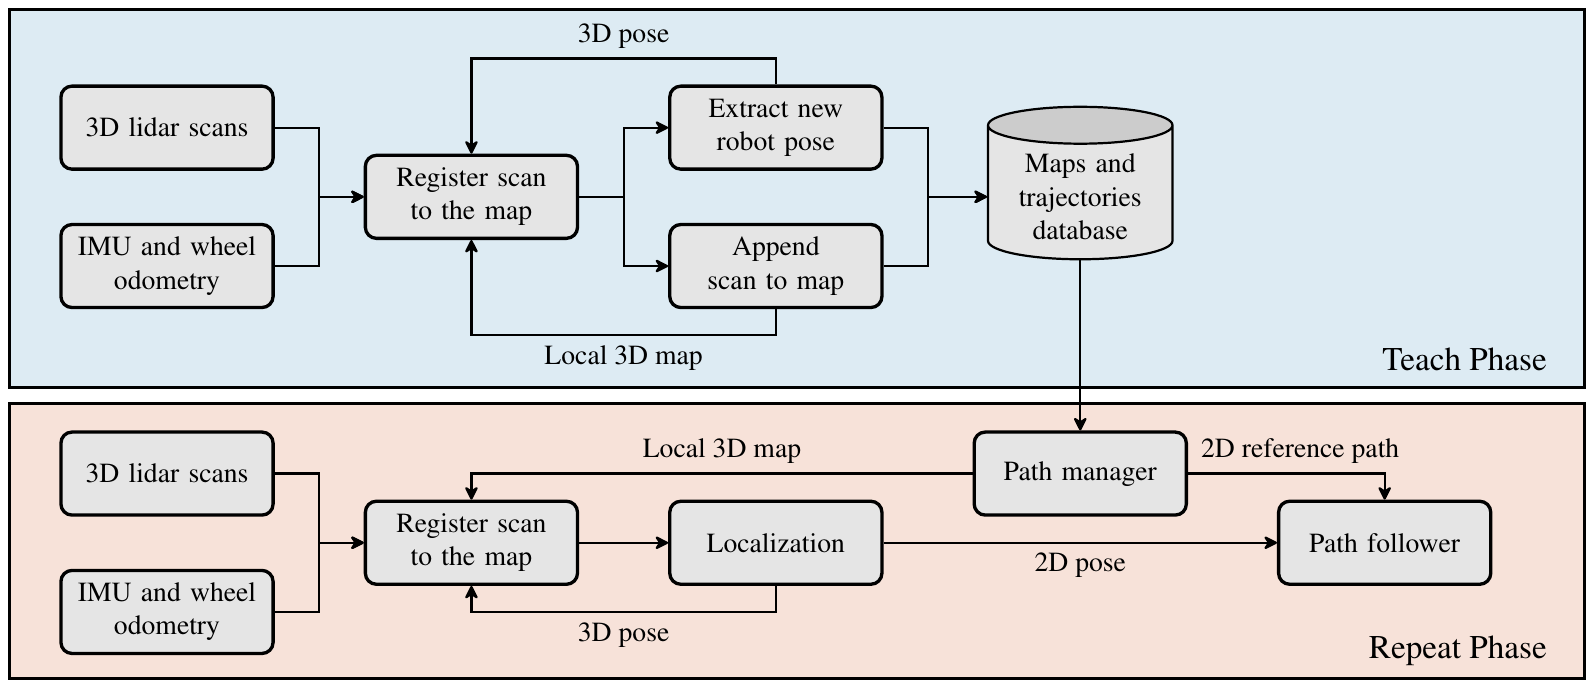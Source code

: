 \documentclass[tikz, dvipsnames, margin=1mm]{standalone}
\usepackage{times}
\usepackage{amssymb,amsfonts,amsmath,amscd}
\usepackage{bm}
\usetikzlibrary{calc,trees,positioning,arrows.meta,shapes.geometric,%
    decorations.pathreplacing,decorations.pathmorphing,shapes,%
    matrix,shapes.symbols, bending, backgrounds}

\newcommand{\tr}[2]{$_{#1}^{#2}\bm{T}$}
\newcommand{\tri}[2]{$_{#1}^{#2}\bm{\check{T}}$}

\tikzset{
  >={Stealth[length=2mm, width=2mm,round]},
box/.style={
    rectangle, 
    rounded corners, 
    fill=black!10,
    draw=black, very thick,
    text width=7em, 
    minimum height=3em, 
    text centered},
database/.style={
    cylinder, 
    draw=black,
    thick,
    aspect=0.2,
    minimum height=1.5cm,
    minimum width=1cm,
    text width=6em, 
    shape border rotate=90,
    cylinder uses custom fill, 
    cylinder body fill=black!10,
    cylinder end fill=black!20,
    text centered},
arrow/.style={thick, ->}
}

\def\distx{11em}
\def\disty{5em}

\begin{document}
\begin{tikzpicture}[auto, node distance=\dist, every node/.style={align=center}]

  %----------------------------------------------------------------------------
  %TEACH-----------------------------------------------------------------------
  %----------------------------------------------------------------------------
  %nodes 
  \node[box] (LS) {3D lidar scans};
  \node[box] (IMU) at ($(LS)+(0,-\disty)$) {IMU and wheel odometry};
  \node[box] (Reg) at ($(LS)!0.5!(IMU) + (\distx,0)$)  {Register scan to the map};

  \node[box] (Epose) at ($(Reg|-LS) + (\distx,0)$) {Extract new robot pose};
  \node[box] (Append) at ($(Epose)+(0,-\disty)$) {Append scan to map};
  \node[database] (Database) at ($(Epose)!0.5!(Append) + (\distx,0)$)  {Maps and trajectories database};
  
  %connections
  \draw[arrow] (LS) -- ++(\distx/2,0) |- (Reg);
  \draw[arrow] (IMU) -- ++(\distx/2,0) |- (Reg);

  \draw[arrow] (Reg) -- ++(\distx/2,0) |- (Epose);
  \draw[arrow] (Reg) -- ++(\distx/2,0) |- (Append);

  \draw[arrow] (Epose) -- ++(0,\disty/2) -|node[above, near start]{3D pose} (Reg);
  \draw[arrow] (Append) -- ++(0,-\disty/2) -|node[below, near start]{Local 3D map} (Reg);

  \draw[arrow] (Epose) -- ++(\distx/2,0) |- (Database);
  \draw[arrow] (Append) -- ++(\distx/2,0) |- (Database);

  %----------------------------------------------------------------------------
  %REPEAT----------------------------------------------------------------------
  %----------------------------------------------------------------------------
\begin{scope}[yshift=-2.5*\disty]
  %nodes 
  \node[box] (LS) {3D lidar scans};
  \node[box] (IMU) at ($(LS)+(0,-\disty)$) {IMU and wheel odometry};
  \node[box] (Reg) at ($(LS)!0.5!(IMU) + (\distx,0)$)  {Register scan to the map};
  \node[box] (Loc) at ($(Reg)+(\distx,0)$) {Localization};
  \node[box] (PM) at (LS-|Database) {Path manager};
  \node[box] (PF) at ($(PM|-Loc)+(\distx,0)$) {Path follower};

  %connections
  \draw[arrow] (LS) -- ++(\distx/2,0) |- (Reg);
  \draw[arrow] (IMU) -- ++(\distx/2,0) |- (Reg);
  \draw[arrow] (Reg) -- (Loc);
  \draw[arrow] (Loc) -- ++(0,-\disty/2) -|node[below, near start]{3D pose} (Reg);
  \draw[arrow] (PM) -|node[near start, above]{Local 3D map} (Reg);
  \draw[arrow] (PM) -|node[near start, above, xshift=.5em]{2D reference path} (PF);
  \draw[arrow] (Loc) --node[midway, below]{2D pose} (PF);
\end{scope}

\draw[arrow] (Database) -- (PM);

%add rectangles and global legend
\begin{scope}[on background layer]
  \draw[very thick, fill=MidnightBlue!10] (-2,1.5) rectangle ++(20,-4.8);
\node[anchor=east, xshift=-1em, yshift=1em] at (18,-3.3) {\large Teach Phase};

\draw[very thick, fill=BrickRed!10] (-2,-3.5) rectangle ++(20,-3.5);
\node[anchor=east, xshift=-1em, yshift=1em] at (18,-7) {\large Repeat Phase};
\end{scope}

\end{tikzpicture}
\end{document}
